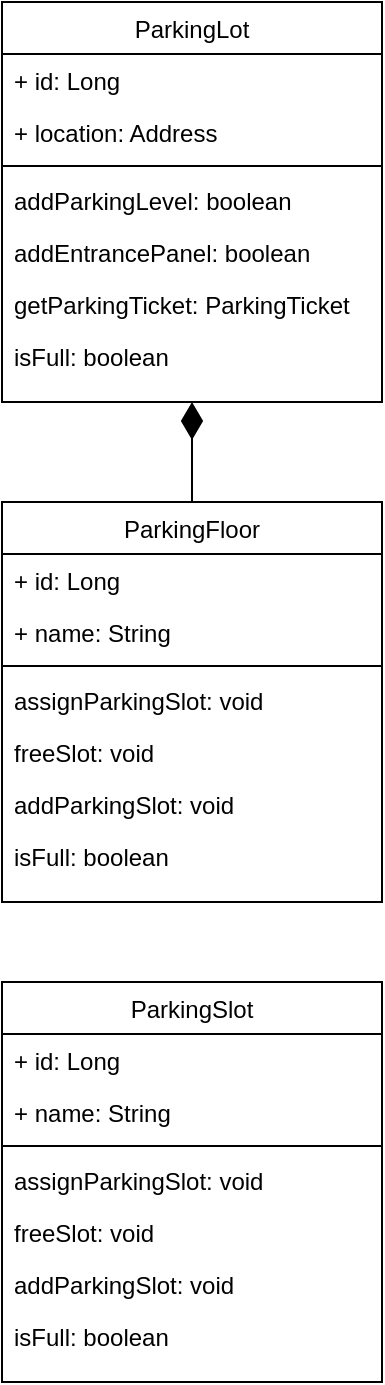 <mxfile version="26.0.5">
  <diagram id="C5RBs43oDa-KdzZeNtuy" name="Page-1">
    <mxGraphModel dx="1434" dy="746" grid="1" gridSize="10" guides="1" tooltips="1" connect="1" arrows="1" fold="1" page="1" pageScale="1" pageWidth="827" pageHeight="1169" math="0" shadow="0">
      <root>
        <mxCell id="WIyWlLk6GJQsqaUBKTNV-0" />
        <mxCell id="WIyWlLk6GJQsqaUBKTNV-1" parent="WIyWlLk6GJQsqaUBKTNV-0" />
        <mxCell id="zkfFHV4jXpPFQw0GAbJ--0" value="ParkingLot" style="swimlane;fontStyle=0;align=center;verticalAlign=top;childLayout=stackLayout;horizontal=1;startSize=26;horizontalStack=0;resizeParent=1;resizeLast=0;collapsible=1;marginBottom=0;rounded=0;shadow=0;strokeWidth=1;" parent="WIyWlLk6GJQsqaUBKTNV-1" vertex="1">
          <mxGeometry x="190" y="50" width="190" height="200" as="geometry">
            <mxRectangle x="230" y="140" width="160" height="26" as="alternateBounds" />
          </mxGeometry>
        </mxCell>
        <mxCell id="L-RBgzS48jI_8TSwn4U6-5" value="+ id: Long&#xa;" style="text;align=left;verticalAlign=top;spacingLeft=4;spacingRight=4;overflow=hidden;rotatable=0;points=[[0,0.5],[1,0.5]];portConstraint=eastwest;rounded=0;shadow=0;html=0;" parent="zkfFHV4jXpPFQw0GAbJ--0" vertex="1">
          <mxGeometry y="26" width="190" height="26" as="geometry" />
        </mxCell>
        <mxCell id="zkfFHV4jXpPFQw0GAbJ--2" value="+ location: Address" style="text;align=left;verticalAlign=top;spacingLeft=4;spacingRight=4;overflow=hidden;rotatable=0;points=[[0,0.5],[1,0.5]];portConstraint=eastwest;rounded=0;shadow=0;html=0;" parent="zkfFHV4jXpPFQw0GAbJ--0" vertex="1">
          <mxGeometry y="52" width="190" height="26" as="geometry" />
        </mxCell>
        <mxCell id="zkfFHV4jXpPFQw0GAbJ--4" value="" style="line;html=1;strokeWidth=1;align=left;verticalAlign=middle;spacingTop=-1;spacingLeft=3;spacingRight=3;rotatable=0;labelPosition=right;points=[];portConstraint=eastwest;" parent="zkfFHV4jXpPFQw0GAbJ--0" vertex="1">
          <mxGeometry y="78" width="190" height="8" as="geometry" />
        </mxCell>
        <mxCell id="zkfFHV4jXpPFQw0GAbJ--5" value="addParkingLevel: boolean" style="text;align=left;verticalAlign=top;spacingLeft=4;spacingRight=4;overflow=hidden;rotatable=0;points=[[0,0.5],[1,0.5]];portConstraint=eastwest;" parent="zkfFHV4jXpPFQw0GAbJ--0" vertex="1">
          <mxGeometry y="86" width="190" height="26" as="geometry" />
        </mxCell>
        <mxCell id="L-RBgzS48jI_8TSwn4U6-41" value="addEntrancePanel: boolean" style="text;strokeColor=none;fillColor=none;align=left;verticalAlign=top;spacingLeft=4;spacingRight=4;overflow=hidden;rotatable=0;points=[[0,0.5],[1,0.5]];portConstraint=eastwest;whiteSpace=wrap;html=1;" parent="zkfFHV4jXpPFQw0GAbJ--0" vertex="1">
          <mxGeometry y="112" width="190" height="26" as="geometry" />
        </mxCell>
        <mxCell id="L-RBgzS48jI_8TSwn4U6-42" value="getParkingTicket: ParkingTicket" style="text;strokeColor=none;fillColor=none;align=left;verticalAlign=top;spacingLeft=4;spacingRight=4;overflow=hidden;rotatable=0;points=[[0,0.5],[1,0.5]];portConstraint=eastwest;whiteSpace=wrap;html=1;" parent="zkfFHV4jXpPFQw0GAbJ--0" vertex="1">
          <mxGeometry y="138" width="190" height="26" as="geometry" />
        </mxCell>
        <mxCell id="L-RBgzS48jI_8TSwn4U6-50" value="isFull: boolean" style="text;strokeColor=none;fillColor=none;align=left;verticalAlign=top;spacingLeft=4;spacingRight=4;overflow=hidden;rotatable=0;points=[[0,0.5],[1,0.5]];portConstraint=eastwest;whiteSpace=wrap;html=1;" parent="zkfFHV4jXpPFQw0GAbJ--0" vertex="1">
          <mxGeometry y="164" width="190" height="26" as="geometry" />
        </mxCell>
        <mxCell id="L-RBgzS48jI_8TSwn4U6-51" value="ParkingFloor" style="swimlane;fontStyle=0;align=center;verticalAlign=top;childLayout=stackLayout;horizontal=1;startSize=26;horizontalStack=0;resizeParent=1;resizeLast=0;collapsible=1;marginBottom=0;rounded=0;shadow=0;strokeWidth=1;" parent="WIyWlLk6GJQsqaUBKTNV-1" vertex="1">
          <mxGeometry x="190" y="300" width="190" height="200" as="geometry">
            <mxRectangle x="230" y="140" width="160" height="26" as="alternateBounds" />
          </mxGeometry>
        </mxCell>
        <mxCell id="L-RBgzS48jI_8TSwn4U6-52" value="+ id: Long&#xa;" style="text;align=left;verticalAlign=top;spacingLeft=4;spacingRight=4;overflow=hidden;rotatable=0;points=[[0,0.5],[1,0.5]];portConstraint=eastwest;rounded=0;shadow=0;html=0;" parent="L-RBgzS48jI_8TSwn4U6-51" vertex="1">
          <mxGeometry y="26" width="190" height="26" as="geometry" />
        </mxCell>
        <mxCell id="L-RBgzS48jI_8TSwn4U6-53" value="+ name: String" style="text;align=left;verticalAlign=top;spacingLeft=4;spacingRight=4;overflow=hidden;rotatable=0;points=[[0,0.5],[1,0.5]];portConstraint=eastwest;rounded=0;shadow=0;html=0;" parent="L-RBgzS48jI_8TSwn4U6-51" vertex="1">
          <mxGeometry y="52" width="190" height="26" as="geometry" />
        </mxCell>
        <mxCell id="L-RBgzS48jI_8TSwn4U6-54" value="" style="line;html=1;strokeWidth=1;align=left;verticalAlign=middle;spacingTop=-1;spacingLeft=3;spacingRight=3;rotatable=0;labelPosition=right;points=[];portConstraint=eastwest;" parent="L-RBgzS48jI_8TSwn4U6-51" vertex="1">
          <mxGeometry y="78" width="190" height="8" as="geometry" />
        </mxCell>
        <mxCell id="L-RBgzS48jI_8TSwn4U6-55" value="assignParkingSlot: void" style="text;align=left;verticalAlign=top;spacingLeft=4;spacingRight=4;overflow=hidden;rotatable=0;points=[[0,0.5],[1,0.5]];portConstraint=eastwest;" parent="L-RBgzS48jI_8TSwn4U6-51" vertex="1">
          <mxGeometry y="86" width="190" height="26" as="geometry" />
        </mxCell>
        <mxCell id="L-RBgzS48jI_8TSwn4U6-57" value="freeSlot: void" style="text;strokeColor=none;fillColor=none;align=left;verticalAlign=top;spacingLeft=4;spacingRight=4;overflow=hidden;rotatable=0;points=[[0,0.5],[1,0.5]];portConstraint=eastwest;whiteSpace=wrap;html=1;" parent="L-RBgzS48jI_8TSwn4U6-51" vertex="1">
          <mxGeometry y="112" width="190" height="26" as="geometry" />
        </mxCell>
        <mxCell id="L-RBgzS48jI_8TSwn4U6-56" value="addParkingSlot: void" style="text;strokeColor=none;fillColor=none;align=left;verticalAlign=top;spacingLeft=4;spacingRight=4;overflow=hidden;rotatable=0;points=[[0,0.5],[1,0.5]];portConstraint=eastwest;whiteSpace=wrap;html=1;" parent="L-RBgzS48jI_8TSwn4U6-51" vertex="1">
          <mxGeometry y="138" width="190" height="26" as="geometry" />
        </mxCell>
        <mxCell id="L-RBgzS48jI_8TSwn4U6-58" value="isFull: boolean" style="text;strokeColor=none;fillColor=none;align=left;verticalAlign=top;spacingLeft=4;spacingRight=4;overflow=hidden;rotatable=0;points=[[0,0.5],[1,0.5]];portConstraint=eastwest;whiteSpace=wrap;html=1;" parent="L-RBgzS48jI_8TSwn4U6-51" vertex="1">
          <mxGeometry y="164" width="190" height="26" as="geometry" />
        </mxCell>
        <mxCell id="fueRDQFlprWLFEhd7Wck-0" value="" style="endArrow=diamondThin;endFill=1;endSize=16;html=1;rounded=0;exitX=0.5;exitY=0;exitDx=0;exitDy=0;entryX=0.5;entryY=1;entryDx=0;entryDy=0;" edge="1" parent="WIyWlLk6GJQsqaUBKTNV-1" source="L-RBgzS48jI_8TSwn4U6-51" target="zkfFHV4jXpPFQw0GAbJ--0">
          <mxGeometry width="160" relative="1" as="geometry">
            <mxPoint x="330" y="380" as="sourcePoint" />
            <mxPoint x="320" y="320" as="targetPoint" />
            <Array as="points" />
          </mxGeometry>
        </mxCell>
        <mxCell id="fueRDQFlprWLFEhd7Wck-1" value="ParkingSlot" style="swimlane;fontStyle=0;align=center;verticalAlign=top;childLayout=stackLayout;horizontal=1;startSize=26;horizontalStack=0;resizeParent=1;resizeLast=0;collapsible=1;marginBottom=0;rounded=0;shadow=0;strokeWidth=1;" vertex="1" parent="WIyWlLk6GJQsqaUBKTNV-1">
          <mxGeometry x="190" y="540" width="190" height="200" as="geometry">
            <mxRectangle x="230" y="140" width="160" height="26" as="alternateBounds" />
          </mxGeometry>
        </mxCell>
        <mxCell id="fueRDQFlprWLFEhd7Wck-2" value="+ id: Long&#xa;" style="text;align=left;verticalAlign=top;spacingLeft=4;spacingRight=4;overflow=hidden;rotatable=0;points=[[0,0.5],[1,0.5]];portConstraint=eastwest;rounded=0;shadow=0;html=0;" vertex="1" parent="fueRDQFlprWLFEhd7Wck-1">
          <mxGeometry y="26" width="190" height="26" as="geometry" />
        </mxCell>
        <mxCell id="fueRDQFlprWLFEhd7Wck-3" value="+ name: String" style="text;align=left;verticalAlign=top;spacingLeft=4;spacingRight=4;overflow=hidden;rotatable=0;points=[[0,0.5],[1,0.5]];portConstraint=eastwest;rounded=0;shadow=0;html=0;" vertex="1" parent="fueRDQFlprWLFEhd7Wck-1">
          <mxGeometry y="52" width="190" height="26" as="geometry" />
        </mxCell>
        <mxCell id="fueRDQFlprWLFEhd7Wck-4" value="" style="line;html=1;strokeWidth=1;align=left;verticalAlign=middle;spacingTop=-1;spacingLeft=3;spacingRight=3;rotatable=0;labelPosition=right;points=[];portConstraint=eastwest;" vertex="1" parent="fueRDQFlprWLFEhd7Wck-1">
          <mxGeometry y="78" width="190" height="8" as="geometry" />
        </mxCell>
        <mxCell id="fueRDQFlprWLFEhd7Wck-5" value="assignParkingSlot: void" style="text;align=left;verticalAlign=top;spacingLeft=4;spacingRight=4;overflow=hidden;rotatable=0;points=[[0,0.5],[1,0.5]];portConstraint=eastwest;" vertex="1" parent="fueRDQFlprWLFEhd7Wck-1">
          <mxGeometry y="86" width="190" height="26" as="geometry" />
        </mxCell>
        <mxCell id="fueRDQFlprWLFEhd7Wck-6" value="freeSlot: void" style="text;strokeColor=none;fillColor=none;align=left;verticalAlign=top;spacingLeft=4;spacingRight=4;overflow=hidden;rotatable=0;points=[[0,0.5],[1,0.5]];portConstraint=eastwest;whiteSpace=wrap;html=1;" vertex="1" parent="fueRDQFlprWLFEhd7Wck-1">
          <mxGeometry y="112" width="190" height="26" as="geometry" />
        </mxCell>
        <mxCell id="fueRDQFlprWLFEhd7Wck-7" value="addParkingSlot: void" style="text;strokeColor=none;fillColor=none;align=left;verticalAlign=top;spacingLeft=4;spacingRight=4;overflow=hidden;rotatable=0;points=[[0,0.5],[1,0.5]];portConstraint=eastwest;whiteSpace=wrap;html=1;" vertex="1" parent="fueRDQFlprWLFEhd7Wck-1">
          <mxGeometry y="138" width="190" height="26" as="geometry" />
        </mxCell>
        <mxCell id="fueRDQFlprWLFEhd7Wck-8" value="isFull: boolean" style="text;strokeColor=none;fillColor=none;align=left;verticalAlign=top;spacingLeft=4;spacingRight=4;overflow=hidden;rotatable=0;points=[[0,0.5],[1,0.5]];portConstraint=eastwest;whiteSpace=wrap;html=1;" vertex="1" parent="fueRDQFlprWLFEhd7Wck-1">
          <mxGeometry y="164" width="190" height="26" as="geometry" />
        </mxCell>
      </root>
    </mxGraphModel>
  </diagram>
</mxfile>
